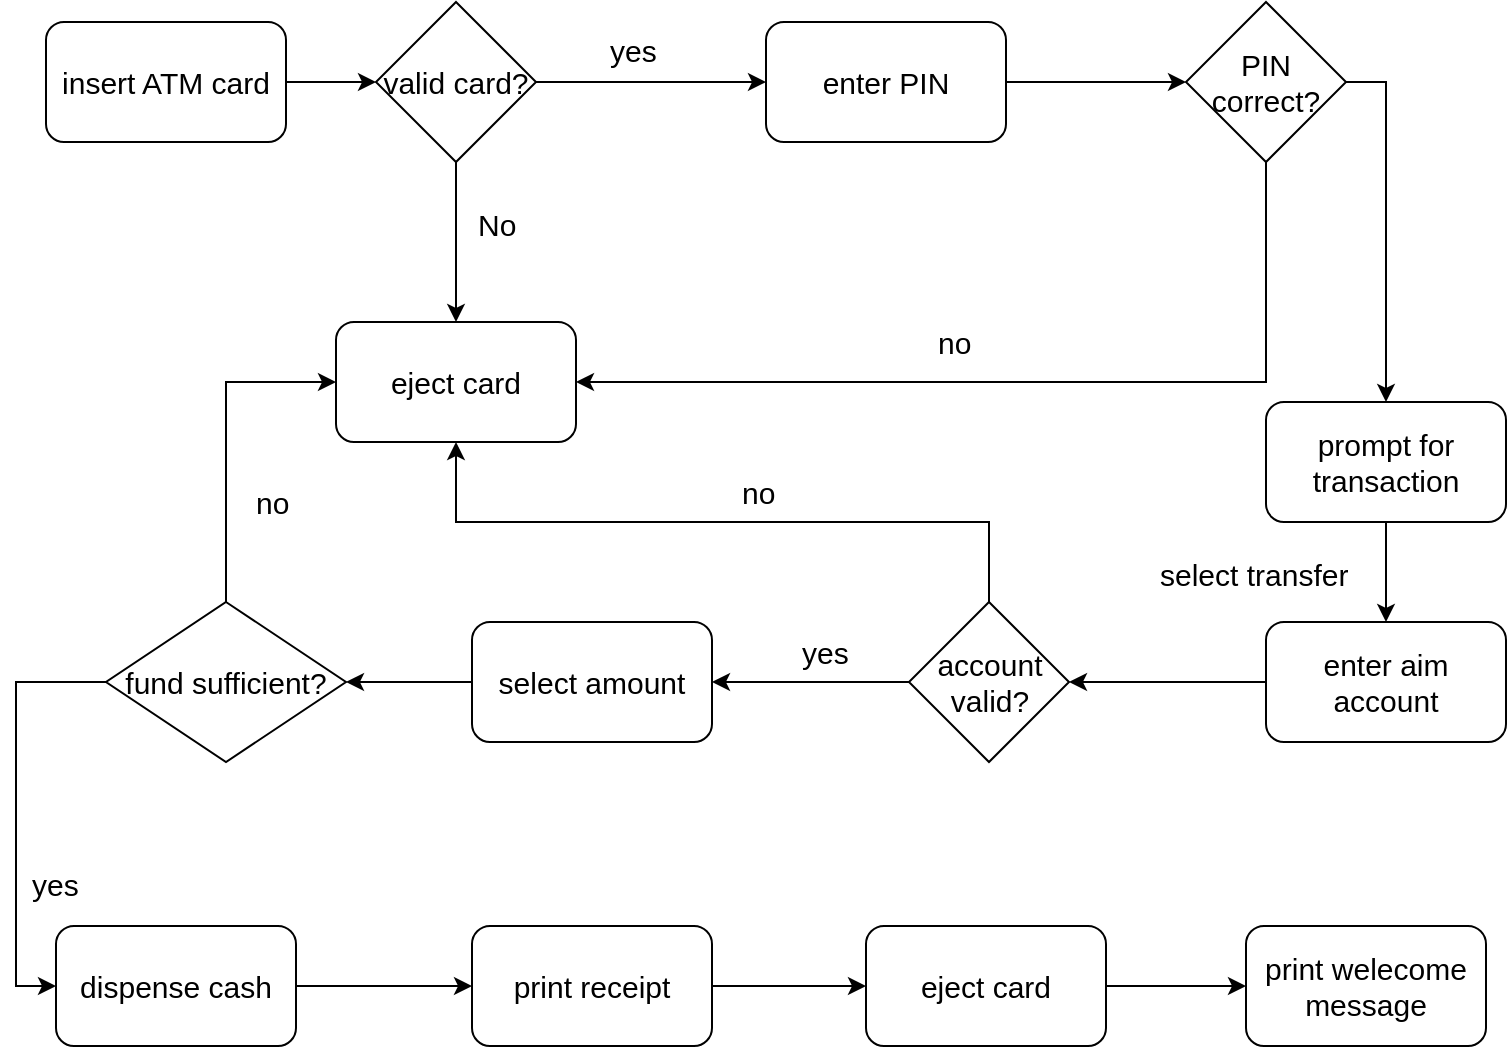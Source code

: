 <mxfile version="11.1.4" type="device"><diagram id="gxCBRT5yqLizxx1cJ1s9" name="Page-1"><mxGraphModel dx="1115" dy="606" grid="1" gridSize="10" guides="1" tooltips="1" connect="1" arrows="1" fold="1" page="1" pageScale="1" pageWidth="827" pageHeight="1169" math="0" shadow="0"><root><mxCell id="0"/><mxCell id="1" parent="0"/><mxCell id="bLCRCivFLEPrnINFNyL3-19" style="edgeStyle=orthogonalEdgeStyle;rounded=0;orthogonalLoop=1;jettySize=auto;html=1;exitX=1;exitY=0.5;exitDx=0;exitDy=0;entryX=0;entryY=0.5;entryDx=0;entryDy=0;fontSize=15;" edge="1" parent="1" source="bLCRCivFLEPrnINFNyL3-1" target="bLCRCivFLEPrnINFNyL3-3"><mxGeometry relative="1" as="geometry"/></mxCell><mxCell id="bLCRCivFLEPrnINFNyL3-1" value="insert ATM card" style="rounded=1;whiteSpace=wrap;html=1;fontSize=15;" vertex="1" parent="1"><mxGeometry x="80" y="60" width="120" height="60" as="geometry"/></mxCell><mxCell id="bLCRCivFLEPrnINFNyL3-20" style="edgeStyle=orthogonalEdgeStyle;rounded=0;orthogonalLoop=1;jettySize=auto;html=1;exitX=1;exitY=0.5;exitDx=0;exitDy=0;entryX=0;entryY=0.5;entryDx=0;entryDy=0;fontSize=15;" edge="1" parent="1" source="bLCRCivFLEPrnINFNyL3-3" target="bLCRCivFLEPrnINFNyL3-4"><mxGeometry relative="1" as="geometry"><mxPoint x="380" y="90" as="targetPoint"/></mxGeometry></mxCell><mxCell id="bLCRCivFLEPrnINFNyL3-21" style="edgeStyle=orthogonalEdgeStyle;rounded=0;orthogonalLoop=1;jettySize=auto;html=1;exitX=0.5;exitY=1;exitDx=0;exitDy=0;entryX=0.5;entryY=0;entryDx=0;entryDy=0;fontSize=15;" edge="1" parent="1" source="bLCRCivFLEPrnINFNyL3-3" target="bLCRCivFLEPrnINFNyL3-6"><mxGeometry relative="1" as="geometry"/></mxCell><mxCell id="bLCRCivFLEPrnINFNyL3-3" value="valid card?" style="rhombus;whiteSpace=wrap;html=1;fontSize=15;" vertex="1" parent="1"><mxGeometry x="245" y="50" width="80" height="80" as="geometry"/></mxCell><mxCell id="bLCRCivFLEPrnINFNyL3-23" style="edgeStyle=orthogonalEdgeStyle;rounded=0;orthogonalLoop=1;jettySize=auto;html=1;exitX=1;exitY=0.5;exitDx=0;exitDy=0;entryX=0;entryY=0.5;entryDx=0;entryDy=0;fontSize=15;" edge="1" parent="1" source="bLCRCivFLEPrnINFNyL3-4" target="bLCRCivFLEPrnINFNyL3-5"><mxGeometry relative="1" as="geometry"/></mxCell><mxCell id="bLCRCivFLEPrnINFNyL3-4" value="enter PIN" style="rounded=1;whiteSpace=wrap;html=1;fontSize=15;" vertex="1" parent="1"><mxGeometry x="440" y="60" width="120" height="60" as="geometry"/></mxCell><mxCell id="bLCRCivFLEPrnINFNyL3-25" style="edgeStyle=orthogonalEdgeStyle;rounded=0;orthogonalLoop=1;jettySize=auto;html=1;exitX=0.5;exitY=1;exitDx=0;exitDy=0;entryX=1;entryY=0.5;entryDx=0;entryDy=0;fontSize=15;" edge="1" parent="1" source="bLCRCivFLEPrnINFNyL3-5" target="bLCRCivFLEPrnINFNyL3-6"><mxGeometry relative="1" as="geometry"/></mxCell><mxCell id="bLCRCivFLEPrnINFNyL3-44" style="edgeStyle=orthogonalEdgeStyle;rounded=0;orthogonalLoop=1;jettySize=auto;html=1;exitX=1;exitY=0.5;exitDx=0;exitDy=0;entryX=0.5;entryY=0;entryDx=0;entryDy=0;fontSize=15;" edge="1" parent="1" source="bLCRCivFLEPrnINFNyL3-5" target="bLCRCivFLEPrnINFNyL3-12"><mxGeometry relative="1" as="geometry"/></mxCell><mxCell id="bLCRCivFLEPrnINFNyL3-5" value="PIN correct?" style="rhombus;whiteSpace=wrap;html=1;fontSize=15;" vertex="1" parent="1"><mxGeometry x="650" y="50" width="80" height="80" as="geometry"/></mxCell><mxCell id="bLCRCivFLEPrnINFNyL3-6" value="eject card" style="rounded=1;whiteSpace=wrap;html=1;fontSize=15;" vertex="1" parent="1"><mxGeometry x="225" y="210" width="120" height="60" as="geometry"/></mxCell><mxCell id="bLCRCivFLEPrnINFNyL3-46" style="edgeStyle=orthogonalEdgeStyle;rounded=0;orthogonalLoop=1;jettySize=auto;html=1;exitX=0.5;exitY=1;exitDx=0;exitDy=0;entryX=0.5;entryY=0;entryDx=0;entryDy=0;fontSize=15;" edge="1" parent="1" source="bLCRCivFLEPrnINFNyL3-12" target="bLCRCivFLEPrnINFNyL3-45"><mxGeometry relative="1" as="geometry"/></mxCell><mxCell id="bLCRCivFLEPrnINFNyL3-12" value="prompt for transaction" style="rounded=1;whiteSpace=wrap;html=1;fontSize=15;" vertex="1" parent="1"><mxGeometry x="690" y="250" width="120" height="60" as="geometry"/></mxCell><mxCell id="bLCRCivFLEPrnINFNyL3-31" style="edgeStyle=orthogonalEdgeStyle;rounded=0;orthogonalLoop=1;jettySize=auto;html=1;exitX=0;exitY=0.5;exitDx=0;exitDy=0;entryX=1;entryY=0.5;entryDx=0;entryDy=0;fontSize=15;" edge="1" parent="1" source="bLCRCivFLEPrnINFNyL3-14" target="bLCRCivFLEPrnINFNyL3-30"><mxGeometry relative="1" as="geometry"/></mxCell><mxCell id="bLCRCivFLEPrnINFNyL3-14" value="select amount" style="rounded=1;whiteSpace=wrap;html=1;fontSize=15;" vertex="1" parent="1"><mxGeometry x="293" y="360" width="120" height="60" as="geometry"/></mxCell><mxCell id="bLCRCivFLEPrnINFNyL3-34" style="edgeStyle=orthogonalEdgeStyle;rounded=0;orthogonalLoop=1;jettySize=auto;html=1;exitX=1;exitY=0.5;exitDx=0;exitDy=0;entryX=0;entryY=0.5;entryDx=0;entryDy=0;fontSize=15;" edge="1" parent="1" source="bLCRCivFLEPrnINFNyL3-15" target="bLCRCivFLEPrnINFNyL3-16"><mxGeometry relative="1" as="geometry"/></mxCell><mxCell id="bLCRCivFLEPrnINFNyL3-15" value="dispense cash" style="rounded=1;whiteSpace=wrap;html=1;fontSize=15;" vertex="1" parent="1"><mxGeometry x="85" y="512" width="120" height="60" as="geometry"/></mxCell><mxCell id="bLCRCivFLEPrnINFNyL3-35" style="edgeStyle=orthogonalEdgeStyle;rounded=0;orthogonalLoop=1;jettySize=auto;html=1;exitX=1;exitY=0.5;exitDx=0;exitDy=0;entryX=0;entryY=0.5;entryDx=0;entryDy=0;fontSize=15;" edge="1" parent="1" source="bLCRCivFLEPrnINFNyL3-16" target="bLCRCivFLEPrnINFNyL3-17"><mxGeometry relative="1" as="geometry"/></mxCell><mxCell id="bLCRCivFLEPrnINFNyL3-16" value="print receipt" style="rounded=1;whiteSpace=wrap;html=1;fontSize=15;" vertex="1" parent="1"><mxGeometry x="293" y="512" width="120" height="60" as="geometry"/></mxCell><mxCell id="bLCRCivFLEPrnINFNyL3-36" style="edgeStyle=orthogonalEdgeStyle;rounded=0;orthogonalLoop=1;jettySize=auto;html=1;exitX=1;exitY=0.5;exitDx=0;exitDy=0;entryX=0;entryY=0.5;entryDx=0;entryDy=0;fontSize=15;" edge="1" parent="1" source="bLCRCivFLEPrnINFNyL3-17" target="bLCRCivFLEPrnINFNyL3-18"><mxGeometry relative="1" as="geometry"/></mxCell><mxCell id="bLCRCivFLEPrnINFNyL3-17" value="eject card" style="rounded=1;whiteSpace=wrap;html=1;fontSize=15;" vertex="1" parent="1"><mxGeometry x="490" y="512" width="120" height="60" as="geometry"/></mxCell><mxCell id="bLCRCivFLEPrnINFNyL3-18" value="print welecome message" style="rounded=1;whiteSpace=wrap;html=1;fontSize=15;" vertex="1" parent="1"><mxGeometry x="680" y="512" width="120" height="60" as="geometry"/></mxCell><mxCell id="bLCRCivFLEPrnINFNyL3-29" value="select transfer" style="text;html=1;resizable=0;points=[];autosize=1;align=left;verticalAlign=top;spacingTop=-4;fontSize=15;" vertex="1" parent="1"><mxGeometry x="635" y="325" width="110" height="20" as="geometry"/></mxCell><mxCell id="bLCRCivFLEPrnINFNyL3-33" style="edgeStyle=orthogonalEdgeStyle;rounded=0;orthogonalLoop=1;jettySize=auto;html=1;exitX=0;exitY=0.5;exitDx=0;exitDy=0;entryX=0;entryY=0.5;entryDx=0;entryDy=0;fontSize=15;" edge="1" parent="1" source="bLCRCivFLEPrnINFNyL3-30" target="bLCRCivFLEPrnINFNyL3-15"><mxGeometry relative="1" as="geometry"/></mxCell><mxCell id="bLCRCivFLEPrnINFNyL3-37" style="edgeStyle=orthogonalEdgeStyle;rounded=0;orthogonalLoop=1;jettySize=auto;html=1;exitX=0.5;exitY=0;exitDx=0;exitDy=0;entryX=0;entryY=0.5;entryDx=0;entryDy=0;fontSize=15;" edge="1" parent="1" source="bLCRCivFLEPrnINFNyL3-30" target="bLCRCivFLEPrnINFNyL3-6"><mxGeometry relative="1" as="geometry"/></mxCell><mxCell id="bLCRCivFLEPrnINFNyL3-30" value="fund sufficient?" style="rhombus;whiteSpace=wrap;html=1;fontSize=15;" vertex="1" parent="1"><mxGeometry x="110" y="350" width="120" height="80" as="geometry"/></mxCell><mxCell id="bLCRCivFLEPrnINFNyL3-38" value="yes" style="text;html=1;resizable=0;points=[];autosize=1;align=left;verticalAlign=top;spacingTop=-4;fontSize=15;" vertex="1" parent="1"><mxGeometry x="360" y="63" width="40" height="20" as="geometry"/></mxCell><mxCell id="bLCRCivFLEPrnINFNyL3-39" value="No" style="text;html=1;resizable=0;points=[];autosize=1;align=left;verticalAlign=top;spacingTop=-4;fontSize=15;" vertex="1" parent="1"><mxGeometry x="294" y="150" width="30" height="20" as="geometry"/></mxCell><mxCell id="bLCRCivFLEPrnINFNyL3-40" value="no" style="text;html=1;resizable=0;points=[];autosize=1;align=left;verticalAlign=top;spacingTop=-4;fontSize=15;" vertex="1" parent="1"><mxGeometry x="524" y="209" width="30" height="20" as="geometry"/></mxCell><mxCell id="bLCRCivFLEPrnINFNyL3-42" value="yes" style="text;html=1;resizable=0;points=[];autosize=1;align=left;verticalAlign=top;spacingTop=-4;fontSize=15;" vertex="1" parent="1"><mxGeometry x="71" y="480" width="40" height="20" as="geometry"/></mxCell><mxCell id="bLCRCivFLEPrnINFNyL3-43" value="no" style="text;html=1;resizable=0;points=[];autosize=1;align=left;verticalAlign=top;spacingTop=-4;fontSize=15;" vertex="1" parent="1"><mxGeometry x="183" y="289" width="30" height="20" as="geometry"/></mxCell><mxCell id="bLCRCivFLEPrnINFNyL3-49" style="edgeStyle=orthogonalEdgeStyle;rounded=0;orthogonalLoop=1;jettySize=auto;html=1;exitX=0;exitY=0.5;exitDx=0;exitDy=0;entryX=1;entryY=0.5;entryDx=0;entryDy=0;fontSize=15;" edge="1" parent="1" source="bLCRCivFLEPrnINFNyL3-45" target="bLCRCivFLEPrnINFNyL3-48"><mxGeometry relative="1" as="geometry"/></mxCell><mxCell id="bLCRCivFLEPrnINFNyL3-45" value="enter aim account" style="rounded=1;whiteSpace=wrap;html=1;fontSize=15;" vertex="1" parent="1"><mxGeometry x="690" y="360" width="120" height="60" as="geometry"/></mxCell><mxCell id="bLCRCivFLEPrnINFNyL3-50" style="edgeStyle=orthogonalEdgeStyle;rounded=0;orthogonalLoop=1;jettySize=auto;html=1;exitX=0;exitY=0.5;exitDx=0;exitDy=0;entryX=1;entryY=0.5;entryDx=0;entryDy=0;fontSize=15;" edge="1" parent="1" source="bLCRCivFLEPrnINFNyL3-48" target="bLCRCivFLEPrnINFNyL3-14"><mxGeometry relative="1" as="geometry"/></mxCell><mxCell id="bLCRCivFLEPrnINFNyL3-51" style="edgeStyle=orthogonalEdgeStyle;rounded=0;orthogonalLoop=1;jettySize=auto;html=1;exitX=0.5;exitY=0;exitDx=0;exitDy=0;entryX=0.5;entryY=1;entryDx=0;entryDy=0;fontSize=15;" edge="1" parent="1" source="bLCRCivFLEPrnINFNyL3-48" target="bLCRCivFLEPrnINFNyL3-6"><mxGeometry relative="1" as="geometry"/></mxCell><mxCell id="bLCRCivFLEPrnINFNyL3-48" value="account valid?" style="rhombus;whiteSpace=wrap;html=1;fontSize=15;" vertex="1" parent="1"><mxGeometry x="511.5" y="350" width="80" height="80" as="geometry"/></mxCell><mxCell id="bLCRCivFLEPrnINFNyL3-52" value="no" style="text;html=1;resizable=0;points=[];autosize=1;align=left;verticalAlign=top;spacingTop=-4;fontSize=15;" vertex="1" parent="1"><mxGeometry x="426" y="284" width="30" height="20" as="geometry"/></mxCell><mxCell id="bLCRCivFLEPrnINFNyL3-53" value="yes" style="text;html=1;resizable=0;points=[];autosize=1;align=left;verticalAlign=top;spacingTop=-4;fontSize=15;" vertex="1" parent="1"><mxGeometry x="456" y="364" width="40" height="20" as="geometry"/></mxCell></root></mxGraphModel></diagram></mxfile>